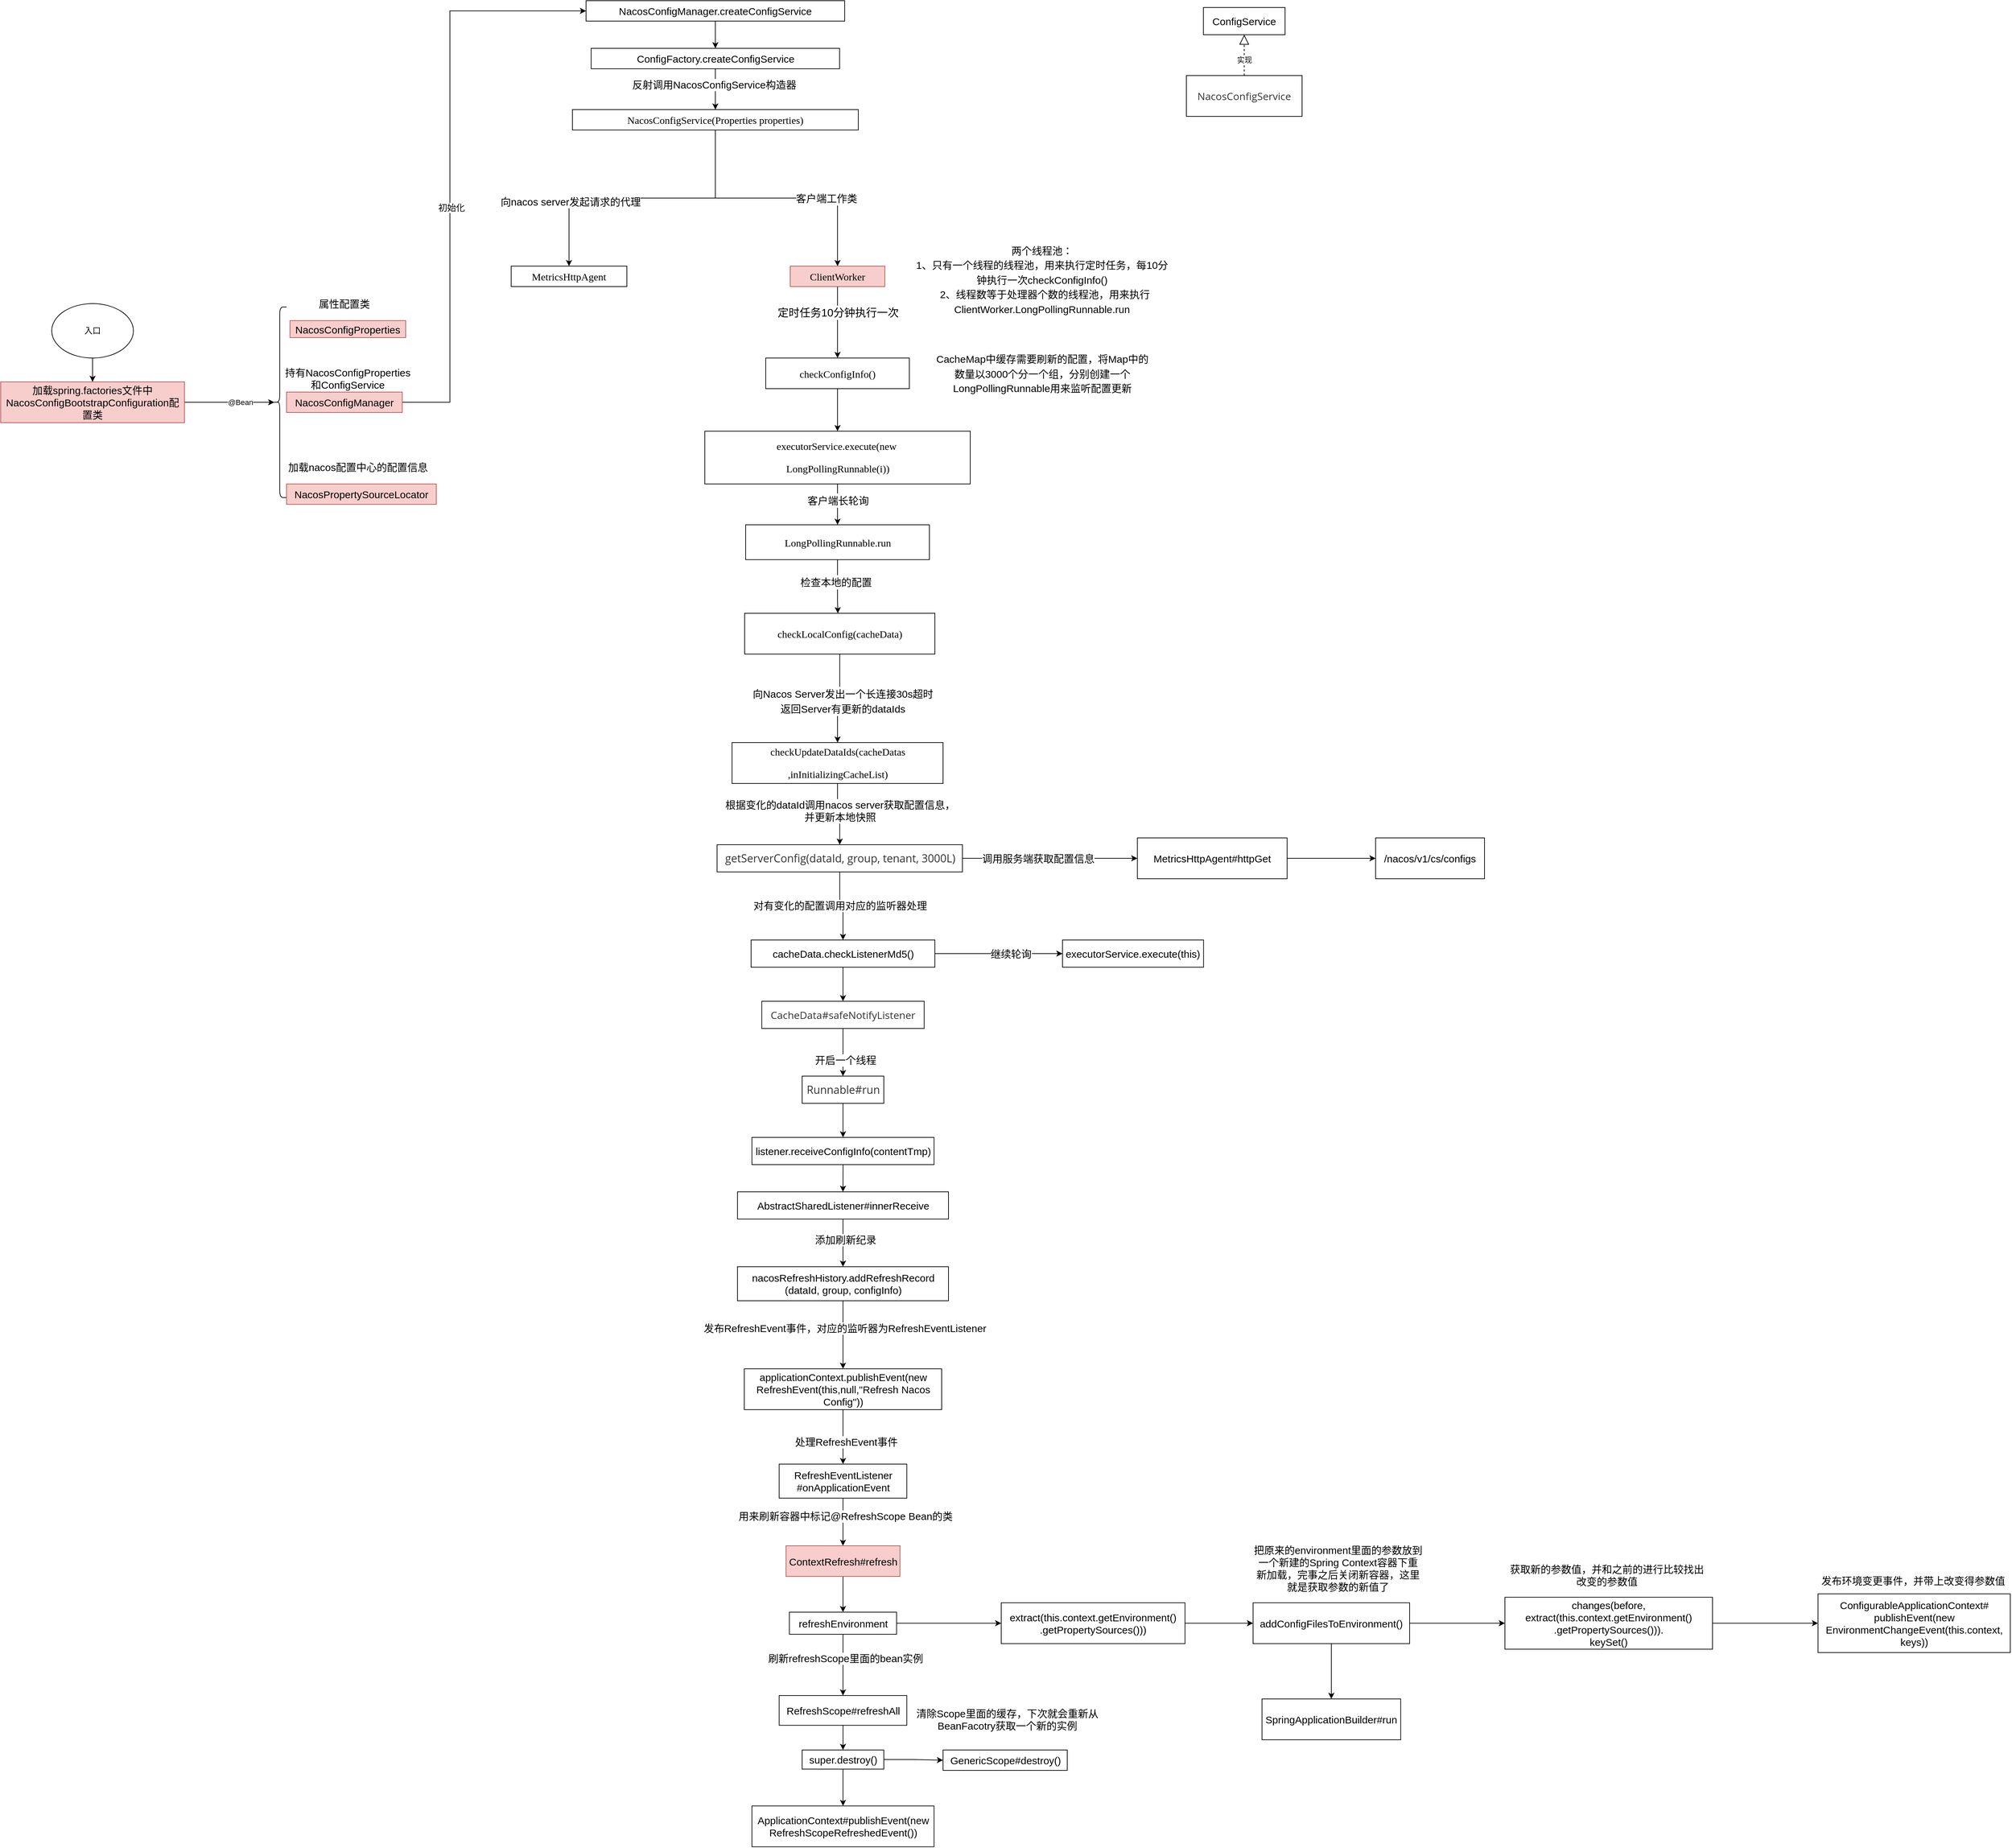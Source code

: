 <mxfile version="16.5.6" type="github">
  <diagram id="AEkYbbPtGk_L0vC9MOVH" name="第 1 页">
    <mxGraphModel dx="1422" dy="1931" grid="1" gridSize="10" guides="1" tooltips="1" connect="1" arrows="1" fold="1" page="1" pageScale="1" pageWidth="827" pageHeight="1169" math="0" shadow="0">
      <root>
        <mxCell id="0" />
        <mxCell id="1" parent="0" />
        <mxCell id="gMyOnzurJYTI28C3glSG-3" value="" style="edgeStyle=orthogonalEdgeStyle;rounded=0;orthogonalLoop=1;jettySize=auto;html=1;" parent="1" source="gMyOnzurJYTI28C3glSG-1" target="gMyOnzurJYTI28C3glSG-2" edge="1">
          <mxGeometry relative="1" as="geometry" />
        </mxCell>
        <mxCell id="gMyOnzurJYTI28C3glSG-1" value="入口" style="ellipse;whiteSpace=wrap;html=1;" parent="1" vertex="1">
          <mxGeometry x="115" y="55" width="120" height="80" as="geometry" />
        </mxCell>
        <mxCell id="gMyOnzurJYTI28C3glSG-7" style="edgeStyle=orthogonalEdgeStyle;rounded=0;orthogonalLoop=1;jettySize=auto;html=1;entryX=0.1;entryY=0.5;entryDx=0;entryDy=0;entryPerimeter=0;" parent="1" source="gMyOnzurJYTI28C3glSG-2" target="gMyOnzurJYTI28C3glSG-6" edge="1">
          <mxGeometry relative="1" as="geometry" />
        </mxCell>
        <mxCell id="gMyOnzurJYTI28C3glSG-9" value="@Bean" style="edgeLabel;html=1;align=center;verticalAlign=middle;resizable=0;points=[];" parent="gMyOnzurJYTI28C3glSG-7" vertex="1" connectable="0">
          <mxGeometry x="0.232" relative="1" as="geometry">
            <mxPoint as="offset" />
          </mxGeometry>
        </mxCell>
        <mxCell id="gMyOnzurJYTI28C3glSG-2" value="&lt;font style=&quot;font-size: 15px&quot;&gt;加载spring.factories文件中NacosConfigBootstrapConfiguration配置类&lt;/font&gt;" style="whiteSpace=wrap;html=1;fillColor=#f8cecc;strokeColor=#b85450;" parent="1" vertex="1">
          <mxGeometry x="40" y="170" width="270" height="60" as="geometry" />
        </mxCell>
        <mxCell id="gMyOnzurJYTI28C3glSG-6" value="" style="shape=curlyBracket;whiteSpace=wrap;html=1;rounded=1;" parent="1" vertex="1">
          <mxGeometry x="440" y="60" width="20" height="280" as="geometry" />
        </mxCell>
        <mxCell id="gMyOnzurJYTI28C3glSG-10" value="&lt;font style=&quot;font-size: 15px&quot;&gt;NacosConfigProperties&lt;/font&gt;" style="rounded=0;whiteSpace=wrap;html=1;fillColor=#f8cecc;strokeColor=#b85450;" parent="1" vertex="1">
          <mxGeometry x="465" y="80" width="170" height="25" as="geometry" />
        </mxCell>
        <mxCell id="gMyOnzurJYTI28C3glSG-21" style="edgeStyle=orthogonalEdgeStyle;rounded=0;orthogonalLoop=1;jettySize=auto;html=1;entryX=0;entryY=0.5;entryDx=0;entryDy=0;fontSize=13;" parent="1" source="gMyOnzurJYTI28C3glSG-12" target="gMyOnzurJYTI28C3glSG-17" edge="1">
          <mxGeometry relative="1" as="geometry">
            <Array as="points">
              <mxPoint x="700" y="200" />
              <mxPoint x="700" y="-375" />
            </Array>
          </mxGeometry>
        </mxCell>
        <mxCell id="gMyOnzurJYTI28C3glSG-22" value="初始化" style="edgeLabel;html=1;align=center;verticalAlign=middle;resizable=0;points=[];fontSize=13;" parent="gMyOnzurJYTI28C3glSG-21" vertex="1" connectable="0">
          <mxGeometry x="-0.157" y="-2" relative="1" as="geometry">
            <mxPoint as="offset" />
          </mxGeometry>
        </mxCell>
        <mxCell id="gMyOnzurJYTI28C3glSG-12" value="&lt;font style=&quot;font-size: 15px&quot;&gt;NacosConfigManager&lt;/font&gt;" style="rounded=0;whiteSpace=wrap;html=1;fillColor=#f8cecc;strokeColor=#b85450;" parent="1" vertex="1">
          <mxGeometry x="460" y="185" width="170" height="30" as="geometry" />
        </mxCell>
        <mxCell id="gMyOnzurJYTI28C3glSG-13" value="&lt;font style=&quot;font-size: 15px&quot;&gt;NacosPropertySourceLocator&lt;/font&gt;" style="rounded=0;whiteSpace=wrap;html=1;fillColor=#f8cecc;strokeColor=#b85450;" parent="1" vertex="1">
          <mxGeometry x="460" y="320" width="220" height="30" as="geometry" />
        </mxCell>
        <mxCell id="gMyOnzurJYTI28C3glSG-14" value="&lt;font style=&quot;font-size: 15px&quot;&gt;加载nacos配置中心的配置信息&lt;/font&gt;" style="text;html=1;strokeColor=none;fillColor=none;align=center;verticalAlign=middle;whiteSpace=wrap;rounded=0;" parent="1" vertex="1">
          <mxGeometry x="460" y="280" width="210" height="30" as="geometry" />
        </mxCell>
        <mxCell id="gMyOnzurJYTI28C3glSG-15" value="&lt;font style=&quot;font-size: 15px&quot;&gt;持有NacosConfigProperties&lt;br&gt;和ConfigService&lt;/font&gt;" style="text;html=1;strokeColor=none;fillColor=none;align=center;verticalAlign=middle;whiteSpace=wrap;rounded=0;" parent="1" vertex="1">
          <mxGeometry x="420" y="150" width="260" height="30" as="geometry" />
        </mxCell>
        <mxCell id="gMyOnzurJYTI28C3glSG-16" value="&lt;font style=&quot;font-size: 15px&quot;&gt;属性配置类&lt;/font&gt;" style="text;html=1;strokeColor=none;fillColor=none;align=center;verticalAlign=middle;whiteSpace=wrap;rounded=0;" parent="1" vertex="1">
          <mxGeometry x="465" y="40" width="160" height="30" as="geometry" />
        </mxCell>
        <mxCell id="gMyOnzurJYTI28C3glSG-20" value="" style="edgeStyle=orthogonalEdgeStyle;rounded=0;orthogonalLoop=1;jettySize=auto;html=1;fontSize=13;" parent="1" source="gMyOnzurJYTI28C3glSG-17" target="gMyOnzurJYTI28C3glSG-19" edge="1">
          <mxGeometry relative="1" as="geometry" />
        </mxCell>
        <mxCell id="gMyOnzurJYTI28C3glSG-17" value="&lt;font style=&quot;font-size: 15px&quot;&gt;NacosConfigManager.createConfigService&lt;/font&gt;" style="whiteSpace=wrap;html=1;rounded=0;" parent="1" vertex="1">
          <mxGeometry x="900" y="-390" width="380" height="30" as="geometry" />
        </mxCell>
        <mxCell id="gMyOnzurJYTI28C3glSG-24" value="" style="edgeStyle=orthogonalEdgeStyle;rounded=0;orthogonalLoop=1;jettySize=auto;html=1;fontSize=13;" parent="1" source="gMyOnzurJYTI28C3glSG-19" target="gMyOnzurJYTI28C3glSG-23" edge="1">
          <mxGeometry relative="1" as="geometry" />
        </mxCell>
        <mxCell id="gMyOnzurJYTI28C3glSG-25" value="&lt;font style=&quot;font-size: 15px&quot;&gt;反射调用NacosConfigService构造器&lt;/font&gt;" style="edgeLabel;html=1;align=center;verticalAlign=middle;resizable=0;points=[];fontSize=12;" parent="gMyOnzurJYTI28C3glSG-24" vertex="1" connectable="0">
          <mxGeometry x="-0.229" y="-2" relative="1" as="geometry">
            <mxPoint as="offset" />
          </mxGeometry>
        </mxCell>
        <mxCell id="gMyOnzurJYTI28C3glSG-19" value="&lt;font style=&quot;font-size: 15px&quot;&gt;ConfigFactory.createConfigService&lt;/font&gt;" style="whiteSpace=wrap;html=1;rounded=0;" parent="1" vertex="1">
          <mxGeometry x="907.5" y="-320" width="365" height="30" as="geometry" />
        </mxCell>
        <mxCell id="gMyOnzurJYTI28C3glSG-27" value="" style="edgeStyle=orthogonalEdgeStyle;rounded=0;orthogonalLoop=1;jettySize=auto;html=1;fontSize=12;fontColor=#000000;" parent="1" source="gMyOnzurJYTI28C3glSG-23" target="gMyOnzurJYTI28C3glSG-26" edge="1">
          <mxGeometry relative="1" as="geometry" />
        </mxCell>
        <mxCell id="gMyOnzurJYTI28C3glSG-46" value="&lt;font style=&quot;font-size: 15px&quot;&gt;客户端工作类&lt;/font&gt;" style="edgeLabel;html=1;align=center;verticalAlign=middle;resizable=0;points=[];fontSize=18;fontColor=#000000;" parent="gMyOnzurJYTI28C3glSG-27" vertex="1" connectable="0">
          <mxGeometry x="0.385" relative="1" as="geometry">
            <mxPoint as="offset" />
          </mxGeometry>
        </mxCell>
        <mxCell id="gMyOnzurJYTI28C3glSG-29" value="" style="edgeStyle=orthogonalEdgeStyle;rounded=0;orthogonalLoop=1;jettySize=auto;html=1;fontSize=18;fontColor=#000000;" parent="1" source="gMyOnzurJYTI28C3glSG-23" target="gMyOnzurJYTI28C3glSG-28" edge="1">
          <mxGeometry relative="1" as="geometry" />
        </mxCell>
        <mxCell id="gMyOnzurJYTI28C3glSG-40" value="&lt;font style=&quot;font-size: 15px&quot;&gt;向nacos server发起请求的代理&lt;/font&gt;" style="edgeLabel;html=1;align=center;verticalAlign=middle;resizable=0;points=[];fontSize=12;fontColor=#000000;" parent="gMyOnzurJYTI28C3glSG-29" vertex="1" connectable="0">
          <mxGeometry x="0.232" y="1" relative="1" as="geometry">
            <mxPoint x="-58" y="4" as="offset" />
          </mxGeometry>
        </mxCell>
        <mxCell id="gMyOnzurJYTI28C3glSG-23" value="&lt;pre style=&quot;font-family: &amp;#34;consolas&amp;#34;&quot;&gt;&lt;span style=&quot;background-color: rgb(255 , 255 , 255)&quot;&gt;&lt;font style=&quot;font-size: 15px&quot;&gt;NacosConfigService(Properties properties)&lt;/font&gt;&lt;/span&gt;&lt;/pre&gt;" style="whiteSpace=wrap;html=1;rounded=0;" parent="1" vertex="1">
          <mxGeometry x="880" y="-230" width="420" height="30" as="geometry" />
        </mxCell>
        <mxCell id="gMyOnzurJYTI28C3glSG-43" value="" style="edgeStyle=orthogonalEdgeStyle;rounded=0;orthogonalLoop=1;jettySize=auto;html=1;fontSize=12;fontColor=#000000;" parent="1" source="gMyOnzurJYTI28C3glSG-26" target="gMyOnzurJYTI28C3glSG-42" edge="1">
          <mxGeometry relative="1" as="geometry" />
        </mxCell>
        <mxCell id="gMyOnzurJYTI28C3glSG-45" value="&lt;font style=&quot;font-size: 16px&quot;&gt;定时任务10分钟执行一次&lt;/font&gt;" style="edgeLabel;html=1;align=center;verticalAlign=middle;resizable=0;points=[];fontSize=18;fontColor=#000000;" parent="gMyOnzurJYTI28C3glSG-43" vertex="1" connectable="0">
          <mxGeometry x="-0.28" relative="1" as="geometry">
            <mxPoint as="offset" />
          </mxGeometry>
        </mxCell>
        <mxCell id="gMyOnzurJYTI28C3glSG-26" value="&lt;pre style=&quot;font-family: &amp;#34;consolas&amp;#34;&quot;&gt;&lt;font style=&quot;font-size: 15px&quot;&gt;ClientWorker&lt;/font&gt;&lt;/pre&gt;" style="whiteSpace=wrap;html=1;rounded=0;fillColor=#f8cecc;strokeColor=#b85450;" parent="1" vertex="1">
          <mxGeometry x="1200" width="139" height="30" as="geometry" />
        </mxCell>
        <mxCell id="gMyOnzurJYTI28C3glSG-28" value="&lt;pre style=&quot;font-family: &amp;#34;consolas&amp;#34;&quot;&gt;&lt;font style=&quot;background-color: rgb(255 , 255 , 255) ; font-size: 15px&quot;&gt;MetricsHttpAgent&lt;/font&gt;&lt;/pre&gt;" style="whiteSpace=wrap;html=1;rounded=0;" parent="1" vertex="1">
          <mxGeometry x="790" width="170" height="30" as="geometry" />
        </mxCell>
        <mxCell id="gMyOnzurJYTI28C3glSG-48" value="" style="edgeStyle=orthogonalEdgeStyle;rounded=0;orthogonalLoop=1;jettySize=auto;html=1;fontSize=18;fontColor=#000000;" parent="1" source="gMyOnzurJYTI28C3glSG-42" target="gMyOnzurJYTI28C3glSG-47" edge="1">
          <mxGeometry relative="1" as="geometry" />
        </mxCell>
        <mxCell id="gMyOnzurJYTI28C3glSG-42" value="&lt;pre style=&quot;font-family: &amp;#34;consolas&amp;#34;&quot;&gt;&lt;span style=&quot;background-color: rgb(255 , 255 , 255)&quot;&gt;&lt;font style=&quot;font-size: 15px&quot;&gt;checkConfigInfo()&lt;/font&gt;&lt;/span&gt;&lt;/pre&gt;" style="whiteSpace=wrap;html=1;rounded=0;" parent="1" vertex="1">
          <mxGeometry x="1164" y="135" width="211" height="45" as="geometry" />
        </mxCell>
        <mxCell id="gMyOnzurJYTI28C3glSG-52" value="" style="edgeStyle=orthogonalEdgeStyle;rounded=0;orthogonalLoop=1;jettySize=auto;html=1;fontSize=18;fontColor=#000000;" parent="1" source="gMyOnzurJYTI28C3glSG-47" target="gMyOnzurJYTI28C3glSG-51" edge="1">
          <mxGeometry relative="1" as="geometry">
            <Array as="points">
              <mxPoint x="1270" y="380" />
              <mxPoint x="1270" y="380" />
            </Array>
          </mxGeometry>
        </mxCell>
        <mxCell id="gMyOnzurJYTI28C3glSG-53" value="&lt;font style=&quot;font-size: 15px&quot;&gt;客户端长轮询&lt;/font&gt;" style="edgeLabel;html=1;align=center;verticalAlign=middle;resizable=0;points=[];fontSize=18;fontColor=#000000;" parent="gMyOnzurJYTI28C3glSG-52" vertex="1" connectable="0">
          <mxGeometry x="-0.212" relative="1" as="geometry">
            <mxPoint as="offset" />
          </mxGeometry>
        </mxCell>
        <mxCell id="gMyOnzurJYTI28C3glSG-47" value="&lt;pre style=&quot;font-family: &amp;#34;consolas&amp;#34; ; font-size: 15px&quot;&gt;&lt;span style=&quot;background-color: rgb(255 , 255 , 255)&quot;&gt;&lt;font style=&quot;font-size: 15px&quot;&gt;executorService.execute(new &lt;/font&gt;&lt;/span&gt;&lt;/pre&gt;&lt;pre style=&quot;font-family: &amp;#34;consolas&amp;#34; ; font-size: 15px&quot;&gt;&lt;font style=&quot;font-size: 15px&quot;&gt;LongPollingRunnable(i))&lt;/font&gt;&lt;/pre&gt;" style="whiteSpace=wrap;html=1;rounded=0;" parent="1" vertex="1">
          <mxGeometry x="1074.5" y="242.5" width="390" height="77.5" as="geometry" />
        </mxCell>
        <mxCell id="gMyOnzurJYTI28C3glSG-49" value="&lt;font style=&quot;font-size: 15px&quot;&gt;两个线程池：&lt;br&gt;1、只有一个线程的线程池，用来执行定时任务，每10分钟执行一次checkConfigInfo()&lt;br&gt;&amp;nbsp; 2、线程数等于处理器个数的线程池，用来执行ClientWorker.LongPollingRunnable.run&lt;/font&gt;" style="text;html=1;strokeColor=none;fillColor=none;align=center;verticalAlign=middle;whiteSpace=wrap;rounded=0;labelBackgroundColor=none;fontSize=18;fontColor=#000000;" parent="1" vertex="1">
          <mxGeometry x="1380" y="-60" width="380" height="160" as="geometry" />
        </mxCell>
        <mxCell id="gMyOnzurJYTI28C3glSG-50" value="&lt;font style=&quot;font-size: 15px&quot;&gt;CacheMap中缓存需要刷新的配置，将Map中的数量以3000个分一个组，分别创建一个LongPollingRunnable用来监听配置更新&lt;/font&gt;" style="text;html=1;strokeColor=none;fillColor=none;align=center;verticalAlign=middle;whiteSpace=wrap;rounded=0;labelBackgroundColor=none;fontSize=18;fontColor=#000000;" parent="1" vertex="1">
          <mxGeometry x="1412.5" y="112.5" width="315" height="90" as="geometry" />
        </mxCell>
        <mxCell id="gMyOnzurJYTI28C3glSG-55" value="" style="edgeStyle=orthogonalEdgeStyle;rounded=0;orthogonalLoop=1;jettySize=auto;html=1;fontSize=18;fontColor=#000000;" parent="1" source="gMyOnzurJYTI28C3glSG-51" target="gMyOnzurJYTI28C3glSG-54" edge="1">
          <mxGeometry relative="1" as="geometry">
            <Array as="points">
              <mxPoint x="1270" y="493" />
              <mxPoint x="1270" y="493" />
            </Array>
          </mxGeometry>
        </mxCell>
        <mxCell id="gMyOnzurJYTI28C3glSG-56" value="&lt;font style=&quot;font-size: 15px&quot;&gt;检查本地的配置&lt;/font&gt;" style="edgeLabel;html=1;align=center;verticalAlign=middle;resizable=0;points=[];fontSize=18;fontColor=#000000;" parent="gMyOnzurJYTI28C3glSG-55" vertex="1" connectable="0">
          <mxGeometry x="-0.18" y="-3" relative="1" as="geometry">
            <mxPoint as="offset" />
          </mxGeometry>
        </mxCell>
        <mxCell id="gMyOnzurJYTI28C3glSG-51" value="&lt;pre style=&quot;font-family: &amp;#34;consolas&amp;#34;&quot;&gt;&lt;font style=&quot;font-size: 15px&quot;&gt;LongPollingRunnable.run&lt;/font&gt;&lt;/pre&gt;" style="whiteSpace=wrap;html=1;rounded=0;" parent="1" vertex="1">
          <mxGeometry x="1134.5" y="380" width="270" height="51.25" as="geometry" />
        </mxCell>
        <mxCell id="gMyOnzurJYTI28C3glSG-58" value="" style="edgeStyle=orthogonalEdgeStyle;rounded=0;orthogonalLoop=1;jettySize=auto;html=1;fontSize=18;fontColor=#000000;" parent="1" source="gMyOnzurJYTI28C3glSG-54" target="gMyOnzurJYTI28C3glSG-57" edge="1">
          <mxGeometry relative="1" as="geometry" />
        </mxCell>
        <mxCell id="gMyOnzurJYTI28C3glSG-61" value="&lt;font style=&quot;font-size: 15px&quot;&gt;向Nacos Server发出一个长连接30s超时&lt;br&gt;返回Server有更新的dataIds&lt;/font&gt;" style="edgeLabel;html=1;align=center;verticalAlign=middle;resizable=0;points=[];fontSize=18;fontColor=#000000;" parent="gMyOnzurJYTI28C3glSG-58" vertex="1" connectable="0">
          <mxGeometry x="0.168" y="1" relative="1" as="geometry">
            <mxPoint x="6" y="-6" as="offset" />
          </mxGeometry>
        </mxCell>
        <mxCell id="gMyOnzurJYTI28C3glSG-54" value="&lt;pre style=&quot;font-family: &amp;#34;consolas&amp;#34;&quot;&gt;&lt;span style=&quot;background-color: rgb(255 , 255 , 255)&quot;&gt;&lt;font style=&quot;font-size: 15px&quot;&gt;checkLocalConfig(cacheData)&lt;/font&gt;&lt;/span&gt;&lt;/pre&gt;" style="whiteSpace=wrap;html=1;rounded=0;" parent="1" vertex="1">
          <mxGeometry x="1133" y="510" width="279.5" height="60" as="geometry" />
        </mxCell>
        <mxCell id="gMyOnzurJYTI28C3glSG-63" value="" style="edgeStyle=orthogonalEdgeStyle;rounded=0;orthogonalLoop=1;jettySize=auto;html=1;fontSize=15;fontColor=#000000;" parent="1" source="gMyOnzurJYTI28C3glSG-57" target="gMyOnzurJYTI28C3glSG-62" edge="1">
          <mxGeometry relative="1" as="geometry" />
        </mxCell>
        <mxCell id="gMyOnzurJYTI28C3glSG-64" value="根据变化的dataId调用nacos server获取配置信息，&lt;br&gt;并更新本地快照" style="edgeLabel;html=1;align=center;verticalAlign=middle;resizable=0;points=[];fontSize=15;fontColor=#000000;" parent="gMyOnzurJYTI28C3glSG-63" vertex="1" connectable="0">
          <mxGeometry x="0.34" y="-1" relative="1" as="geometry">
            <mxPoint x="1" y="-20" as="offset" />
          </mxGeometry>
        </mxCell>
        <mxCell id="gMyOnzurJYTI28C3glSG-57" value="&lt;p style=&quot;line-height: 0&quot;&gt;&lt;/p&gt;&lt;pre style=&quot;font-family: &amp;#34;consolas&amp;#34; ; font-size: 15px&quot;&gt;&lt;span style=&quot;background-color: rgb(255 , 255 , 255)&quot;&gt;&lt;font style=&quot;font-size: 15px&quot;&gt;checkUpdateDataIds(cacheDatas&lt;/font&gt;&lt;/span&gt;&lt;/pre&gt;&lt;pre style=&quot;font-family: &amp;#34;consolas&amp;#34; ; font-size: 15px&quot;&gt;&lt;span style=&quot;background-color: rgb(255 , 255 , 255)&quot;&gt;&lt;font style=&quot;font-size: 15px&quot;&gt;,inInitializingCacheList)&lt;/font&gt;&lt;/span&gt;&lt;/pre&gt;&lt;p&gt;&lt;/p&gt;" style="whiteSpace=wrap;html=1;rounded=0;align=center;spacing=0;" parent="1" vertex="1">
          <mxGeometry x="1114.5" y="700" width="310" height="60" as="geometry" />
        </mxCell>
        <mxCell id="gMyOnzurJYTI28C3glSG-66" value="" style="edgeStyle=orthogonalEdgeStyle;rounded=0;orthogonalLoop=1;jettySize=auto;html=1;fontSize=15;fontColor=#000000;" parent="1" source="gMyOnzurJYTI28C3glSG-62" target="gMyOnzurJYTI28C3glSG-65" edge="1">
          <mxGeometry relative="1" as="geometry" />
        </mxCell>
        <mxCell id="gMyOnzurJYTI28C3glSG-67" value="对有变化的配置调用对应的监听器处理" style="edgeLabel;html=1;align=center;verticalAlign=middle;resizable=0;points=[];fontSize=15;fontColor=#000000;" parent="gMyOnzurJYTI28C3glSG-66" vertex="1" connectable="0">
          <mxGeometry x="-0.3" y="-2" relative="1" as="geometry">
            <mxPoint x="2" y="12" as="offset" />
          </mxGeometry>
        </mxCell>
        <mxCell id="mHClkzEe4EQX2rLaS-CH-36" value="" style="edgeStyle=orthogonalEdgeStyle;rounded=0;orthogonalLoop=1;jettySize=auto;html=1;fontSize=15;" edge="1" parent="1" source="gMyOnzurJYTI28C3glSG-62" target="mHClkzEe4EQX2rLaS-CH-35">
          <mxGeometry relative="1" as="geometry" />
        </mxCell>
        <mxCell id="mHClkzEe4EQX2rLaS-CH-37" value="调用服务端获取配置信息" style="edgeLabel;html=1;align=center;verticalAlign=middle;resizable=0;points=[];fontSize=15;" vertex="1" connectable="0" parent="mHClkzEe4EQX2rLaS-CH-36">
          <mxGeometry x="-0.136" relative="1" as="geometry">
            <mxPoint as="offset" />
          </mxGeometry>
        </mxCell>
        <mxCell id="gMyOnzurJYTI28C3glSG-62" value="&lt;span style=&quot;color: rgb(51 , 51 , 51) ; font-family: &amp;#34;open sans&amp;#34; , &amp;#34;clear sans&amp;#34; , &amp;#34;helvetica neue&amp;#34; , &amp;#34;helvetica&amp;#34; , &amp;#34;arial&amp;#34; , &amp;#34;segoe ui emoji&amp;#34; , sans-serif ; font-size: 16px ; background-color: rgb(255 , 255 , 255)&quot;&gt;getServerConfig(dataId, group, tenant, 3000L)&lt;/span&gt;" style="whiteSpace=wrap;html=1;rounded=0;spacing=0;" parent="1" vertex="1">
          <mxGeometry x="1092.5" y="850" width="360.5" height="40" as="geometry" />
        </mxCell>
        <mxCell id="gMyOnzurJYTI28C3glSG-69" value="" style="edgeStyle=orthogonalEdgeStyle;rounded=0;orthogonalLoop=1;jettySize=auto;html=1;fontSize=15;fontColor=#000000;" parent="1" source="gMyOnzurJYTI28C3glSG-65" target="gMyOnzurJYTI28C3glSG-68" edge="1">
          <mxGeometry relative="1" as="geometry" />
        </mxCell>
        <mxCell id="gMyOnzurJYTI28C3glSG-70" value="继续轮询" style="edgeLabel;html=1;align=center;verticalAlign=middle;resizable=0;points=[];fontSize=15;fontColor=#000000;" parent="gMyOnzurJYTI28C3glSG-69" vertex="1" connectable="0">
          <mxGeometry x="0.182" relative="1" as="geometry">
            <mxPoint as="offset" />
          </mxGeometry>
        </mxCell>
        <mxCell id="gMyOnzurJYTI28C3glSG-72" value="" style="edgeStyle=orthogonalEdgeStyle;rounded=0;orthogonalLoop=1;jettySize=auto;html=1;fontSize=15;fontColor=#000000;" parent="1" source="gMyOnzurJYTI28C3glSG-65" target="gMyOnzurJYTI28C3glSG-71" edge="1">
          <mxGeometry relative="1" as="geometry" />
        </mxCell>
        <mxCell id="gMyOnzurJYTI28C3glSG-65" value="&lt;font style=&quot;font-size: 15px&quot;&gt;cacheData.checkListenerMd5()&lt;/font&gt;" style="whiteSpace=wrap;html=1;rounded=0;spacing=0;" parent="1" vertex="1">
          <mxGeometry x="1142.5" y="990" width="270" height="40" as="geometry" />
        </mxCell>
        <mxCell id="gMyOnzurJYTI28C3glSG-68" value="executorService.execute(this)" style="whiteSpace=wrap;html=1;rounded=0;spacing=0;fontSize=15;" parent="1" vertex="1">
          <mxGeometry x="1600" y="990" width="207.25" height="40" as="geometry" />
        </mxCell>
        <mxCell id="gMyOnzurJYTI28C3glSG-74" value="" style="edgeStyle=orthogonalEdgeStyle;rounded=0;orthogonalLoop=1;jettySize=auto;html=1;fontSize=15;fontColor=#000000;" parent="1" source="gMyOnzurJYTI28C3glSG-71" target="gMyOnzurJYTI28C3glSG-73" edge="1">
          <mxGeometry relative="1" as="geometry" />
        </mxCell>
        <mxCell id="gMyOnzurJYTI28C3glSG-75" value="开启一个线程" style="edgeLabel;html=1;align=center;verticalAlign=middle;resizable=0;points=[];fontSize=15;fontColor=#000000;" parent="gMyOnzurJYTI28C3glSG-74" vertex="1" connectable="0">
          <mxGeometry x="0.308" y="3" relative="1" as="geometry">
            <mxPoint as="offset" />
          </mxGeometry>
        </mxCell>
        <mxCell id="gMyOnzurJYTI28C3glSG-71" value="&lt;p class=&quot;md-end-block md-p md-focus&quot; style=&quot;box-sizing: border-box ; line-height: inherit ; margin: 0.8em 0px ; position: relative ; color: rgb(51 , 51 , 51) ; font-family: &amp;#34;open sans&amp;#34; , &amp;#34;clear sans&amp;#34; , &amp;#34;helvetica neue&amp;#34; , &amp;#34;helvetica&amp;#34; , &amp;#34;arial&amp;#34; , &amp;#34;segoe ui emoji&amp;#34; , sans-serif&quot;&gt;&lt;font style=&quot;font-size: 15px&quot;&gt;CacheData#safeNotifyListener&lt;/font&gt;&lt;/p&gt;" style="whiteSpace=wrap;html=1;rounded=0;spacing=0;" parent="1" vertex="1">
          <mxGeometry x="1158.18" y="1080" width="238.63" height="40" as="geometry" />
        </mxCell>
        <mxCell id="gMyOnzurJYTI28C3glSG-77" value="" style="edgeStyle=orthogonalEdgeStyle;rounded=0;orthogonalLoop=1;jettySize=auto;html=1;fontSize=15;fontColor=#000000;" parent="1" source="gMyOnzurJYTI28C3glSG-73" target="gMyOnzurJYTI28C3glSG-76" edge="1">
          <mxGeometry relative="1" as="geometry" />
        </mxCell>
        <mxCell id="gMyOnzurJYTI28C3glSG-73" value="&lt;span style=&quot;color: rgb(51 , 51 , 51) ; font-family: &amp;#34;open sans&amp;#34; , &amp;#34;clear sans&amp;#34; , &amp;#34;helvetica neue&amp;#34; , &amp;#34;helvetica&amp;#34; , &amp;#34;arial&amp;#34; , &amp;#34;segoe ui emoji&amp;#34; , sans-serif ; font-size: 16px ; background-color: rgb(255 , 255 , 255)&quot;&gt;Runnable#run&lt;/span&gt;" style="whiteSpace=wrap;html=1;rounded=0;spacing=0;" parent="1" vertex="1">
          <mxGeometry x="1217.5" y="1190" width="120" height="40" as="geometry" />
        </mxCell>
        <mxCell id="gMyOnzurJYTI28C3glSG-79" value="" style="edgeStyle=orthogonalEdgeStyle;rounded=0;orthogonalLoop=1;jettySize=auto;html=1;fontSize=15;fontColor=#000000;" parent="1" source="gMyOnzurJYTI28C3glSG-76" target="gMyOnzurJYTI28C3glSG-78" edge="1">
          <mxGeometry relative="1" as="geometry" />
        </mxCell>
        <mxCell id="gMyOnzurJYTI28C3glSG-76" value="&lt;font style=&quot;font-size: 15px&quot;&gt;listener.receiveConfigInfo(contentTmp)&lt;/font&gt;" style="whiteSpace=wrap;html=1;rounded=0;spacing=0;" parent="1" vertex="1">
          <mxGeometry x="1143.75" y="1280" width="267.5" height="40" as="geometry" />
        </mxCell>
        <mxCell id="gMyOnzurJYTI28C3glSG-81" value="" style="edgeStyle=orthogonalEdgeStyle;rounded=0;orthogonalLoop=1;jettySize=auto;html=1;fontSize=15;fontColor=#000000;" parent="1" source="gMyOnzurJYTI28C3glSG-78" target="gMyOnzurJYTI28C3glSG-80" edge="1">
          <mxGeometry relative="1" as="geometry" />
        </mxCell>
        <mxCell id="gMyOnzurJYTI28C3glSG-82" value="添加刷新纪录" style="edgeLabel;html=1;align=center;verticalAlign=middle;resizable=0;points=[];fontSize=15;fontColor=#000000;" parent="gMyOnzurJYTI28C3glSG-81" vertex="1" connectable="0">
          <mxGeometry x="-0.233" y="1" relative="1" as="geometry">
            <mxPoint x="2" y="3" as="offset" />
          </mxGeometry>
        </mxCell>
        <mxCell id="gMyOnzurJYTI28C3glSG-78" value="AbstractSharedListener#innerReceive" style="whiteSpace=wrap;html=1;rounded=0;spacing=0;fontSize=15;" parent="1" vertex="1">
          <mxGeometry x="1122.5" y="1360" width="310" height="40" as="geometry" />
        </mxCell>
        <mxCell id="mHClkzEe4EQX2rLaS-CH-2" value="" style="edgeStyle=orthogonalEdgeStyle;rounded=0;orthogonalLoop=1;jettySize=auto;html=1;" edge="1" parent="1" source="gMyOnzurJYTI28C3glSG-80" target="mHClkzEe4EQX2rLaS-CH-1">
          <mxGeometry relative="1" as="geometry" />
        </mxCell>
        <mxCell id="mHClkzEe4EQX2rLaS-CH-3" value="发布RefreshEvent事件，对应的监听器为RefreshEventListener" style="edgeLabel;html=1;align=center;verticalAlign=middle;resizable=0;points=[];fontSize=15;" vertex="1" connectable="0" parent="mHClkzEe4EQX2rLaS-CH-2">
          <mxGeometry x="-0.213" y="2" relative="1" as="geometry">
            <mxPoint as="offset" />
          </mxGeometry>
        </mxCell>
        <mxCell id="gMyOnzurJYTI28C3glSG-80" value="nacosRefreshHistory.addRefreshRecord&lt;br&gt;(dataId, group, configInfo)" style="whiteSpace=wrap;html=1;fontSize=15;rounded=0;spacing=0;" parent="1" vertex="1">
          <mxGeometry x="1122.5" y="1470" width="310" height="50" as="geometry" />
        </mxCell>
        <mxCell id="OyQYh3m7RU3AJM_eEZGk-1" value="&lt;font style=&quot;font-size: 15px&quot;&gt;ConfigService&lt;/font&gt;" style="rounded=0;whiteSpace=wrap;html=1;" parent="1" vertex="1">
          <mxGeometry x="1807" y="-380" width="120" height="40" as="geometry" />
        </mxCell>
        <mxCell id="OyQYh3m7RU3AJM_eEZGk-2" value="&lt;span style=&quot;color: rgb(51 , 51 , 51) ; font-family: &amp;#34;open sans&amp;#34; , &amp;#34;clear sans&amp;#34; , &amp;#34;helvetica neue&amp;#34; , &amp;#34;helvetica&amp;#34; , &amp;#34;arial&amp;#34; , sans-serif ; background-color: rgb(255 , 255 , 255)&quot;&gt;&lt;font style=&quot;font-size: 15px&quot;&gt;NacosConfigService&lt;/font&gt;&lt;/span&gt;" style="whiteSpace=wrap;html=1;rounded=0;" parent="1" vertex="1">
          <mxGeometry x="1782" y="-280" width="170" height="60" as="geometry" />
        </mxCell>
        <mxCell id="OyQYh3m7RU3AJM_eEZGk-4" value="" style="endArrow=block;dashed=1;endFill=0;endSize=12;html=1;rounded=0;exitX=0.5;exitY=0;exitDx=0;exitDy=0;" parent="1" source="OyQYh3m7RU3AJM_eEZGk-2" target="OyQYh3m7RU3AJM_eEZGk-1" edge="1">
          <mxGeometry width="160" relative="1" as="geometry">
            <mxPoint x="1860" y="-300" as="sourcePoint" />
            <mxPoint x="2020" y="-300" as="targetPoint" />
          </mxGeometry>
        </mxCell>
        <mxCell id="OyQYh3m7RU3AJM_eEZGk-6" value="实现" style="edgeLabel;html=1;align=center;verticalAlign=middle;resizable=0;points=[];" parent="OyQYh3m7RU3AJM_eEZGk-4" vertex="1" connectable="0">
          <mxGeometry x="-0.233" relative="1" as="geometry">
            <mxPoint as="offset" />
          </mxGeometry>
        </mxCell>
        <mxCell id="mHClkzEe4EQX2rLaS-CH-5" value="" style="edgeStyle=orthogonalEdgeStyle;rounded=0;orthogonalLoop=1;jettySize=auto;html=1;" edge="1" parent="1" source="mHClkzEe4EQX2rLaS-CH-1" target="mHClkzEe4EQX2rLaS-CH-4">
          <mxGeometry relative="1" as="geometry" />
        </mxCell>
        <mxCell id="mHClkzEe4EQX2rLaS-CH-6" value="处理RefreshEvent事件" style="edgeLabel;html=1;align=center;verticalAlign=middle;resizable=0;points=[];fontSize=15;" vertex="1" connectable="0" parent="mHClkzEe4EQX2rLaS-CH-5">
          <mxGeometry x="-0.201" y="4" relative="1" as="geometry">
            <mxPoint y="15" as="offset" />
          </mxGeometry>
        </mxCell>
        <mxCell id="mHClkzEe4EQX2rLaS-CH-1" value="applicationContext.publishEvent(new RefreshEvent(this,null,&quot;Refresh Nacos Config&quot;))" style="whiteSpace=wrap;html=1;fontSize=15;rounded=0;spacing=0;" vertex="1" parent="1">
          <mxGeometry x="1132.5" y="1620" width="290" height="60" as="geometry" />
        </mxCell>
        <mxCell id="mHClkzEe4EQX2rLaS-CH-8" value="" style="edgeStyle=orthogonalEdgeStyle;rounded=0;orthogonalLoop=1;jettySize=auto;html=1;" edge="1" parent="1" source="mHClkzEe4EQX2rLaS-CH-4" target="mHClkzEe4EQX2rLaS-CH-7">
          <mxGeometry relative="1" as="geometry" />
        </mxCell>
        <mxCell id="mHClkzEe4EQX2rLaS-CH-9" value="用来刷新容器中标记@RefreshScope Bean的类" style="edgeLabel;html=1;align=center;verticalAlign=middle;resizable=0;points=[];fontSize=15;" vertex="1" connectable="0" parent="mHClkzEe4EQX2rLaS-CH-8">
          <mxGeometry x="-0.26" y="1" relative="1" as="geometry">
            <mxPoint x="2" as="offset" />
          </mxGeometry>
        </mxCell>
        <mxCell id="mHClkzEe4EQX2rLaS-CH-4" value="RefreshEventListener&lt;br&gt;#onApplicationEvent" style="whiteSpace=wrap;html=1;fontSize=15;rounded=0;spacing=0;" vertex="1" parent="1">
          <mxGeometry x="1183.75" y="1760" width="187.5" height="50" as="geometry" />
        </mxCell>
        <mxCell id="mHClkzEe4EQX2rLaS-CH-11" value="" style="edgeStyle=orthogonalEdgeStyle;rounded=0;orthogonalLoop=1;jettySize=auto;html=1;" edge="1" parent="1" source="mHClkzEe4EQX2rLaS-CH-7" target="mHClkzEe4EQX2rLaS-CH-10">
          <mxGeometry relative="1" as="geometry" />
        </mxCell>
        <mxCell id="mHClkzEe4EQX2rLaS-CH-7" value="ContextRefresh#refresh" style="whiteSpace=wrap;html=1;fontSize=15;rounded=0;spacing=0;fillColor=#f8cecc;strokeColor=#b85450;" vertex="1" parent="1">
          <mxGeometry x="1193.75" y="1880" width="167.5" height="45" as="geometry" />
        </mxCell>
        <mxCell id="mHClkzEe4EQX2rLaS-CH-13" value="" style="edgeStyle=orthogonalEdgeStyle;rounded=0;orthogonalLoop=1;jettySize=auto;html=1;" edge="1" parent="1" source="mHClkzEe4EQX2rLaS-CH-10" target="mHClkzEe4EQX2rLaS-CH-12">
          <mxGeometry relative="1" as="geometry" />
        </mxCell>
        <mxCell id="mHClkzEe4EQX2rLaS-CH-20" value="刷新refreshScope里面的bean实例" style="edgeLabel;html=1;align=center;verticalAlign=middle;resizable=0;points=[];fontSize=15;" vertex="1" connectable="0" parent="mHClkzEe4EQX2rLaS-CH-13">
          <mxGeometry x="-0.222" y="3" relative="1" as="geometry">
            <mxPoint as="offset" />
          </mxGeometry>
        </mxCell>
        <mxCell id="mHClkzEe4EQX2rLaS-CH-23" value="" style="edgeStyle=orthogonalEdgeStyle;rounded=0;orthogonalLoop=1;jettySize=auto;html=1;fontSize=15;" edge="1" parent="1" source="mHClkzEe4EQX2rLaS-CH-10" target="mHClkzEe4EQX2rLaS-CH-22">
          <mxGeometry relative="1" as="geometry" />
        </mxCell>
        <mxCell id="mHClkzEe4EQX2rLaS-CH-10" value="refreshEnvironment" style="whiteSpace=wrap;html=1;fontSize=15;rounded=0;spacing=0;" vertex="1" parent="1">
          <mxGeometry x="1198.75" y="1977.5" width="157.5" height="32.5" as="geometry" />
        </mxCell>
        <mxCell id="mHClkzEe4EQX2rLaS-CH-15" value="" style="edgeStyle=orthogonalEdgeStyle;rounded=0;orthogonalLoop=1;jettySize=auto;html=1;" edge="1" parent="1" source="mHClkzEe4EQX2rLaS-CH-12" target="mHClkzEe4EQX2rLaS-CH-14">
          <mxGeometry relative="1" as="geometry" />
        </mxCell>
        <mxCell id="mHClkzEe4EQX2rLaS-CH-12" value="RefreshScope#refreshAll" style="whiteSpace=wrap;html=1;fontSize=15;rounded=0;spacing=0;" vertex="1" parent="1">
          <mxGeometry x="1183.75" y="2100" width="187.5" height="43.75" as="geometry" />
        </mxCell>
        <mxCell id="mHClkzEe4EQX2rLaS-CH-17" value="" style="edgeStyle=orthogonalEdgeStyle;rounded=0;orthogonalLoop=1;jettySize=auto;html=1;" edge="1" parent="1" source="mHClkzEe4EQX2rLaS-CH-14" target="mHClkzEe4EQX2rLaS-CH-16">
          <mxGeometry relative="1" as="geometry" />
        </mxCell>
        <mxCell id="mHClkzEe4EQX2rLaS-CH-19" value="" style="edgeStyle=orthogonalEdgeStyle;rounded=0;orthogonalLoop=1;jettySize=auto;html=1;" edge="1" parent="1" source="mHClkzEe4EQX2rLaS-CH-14" target="mHClkzEe4EQX2rLaS-CH-18">
          <mxGeometry relative="1" as="geometry" />
        </mxCell>
        <mxCell id="mHClkzEe4EQX2rLaS-CH-14" value="super.destroy()" style="whiteSpace=wrap;html=1;fontSize=15;rounded=0;spacing=0;" vertex="1" parent="1">
          <mxGeometry x="1217.5" y="2180" width="120" height="28.13" as="geometry" />
        </mxCell>
        <mxCell id="mHClkzEe4EQX2rLaS-CH-16" value="ApplicationContext#publishEvent(new RefreshScopeRefreshedEvent())" style="whiteSpace=wrap;html=1;fontSize=15;rounded=0;spacing=0;" vertex="1" parent="1">
          <mxGeometry x="1143.75" y="2262.2" width="267.5" height="60" as="geometry" />
        </mxCell>
        <mxCell id="mHClkzEe4EQX2rLaS-CH-18" value="GenericScope#destroy()" style="whiteSpace=wrap;html=1;fontSize=15;rounded=0;spacing=0;" vertex="1" parent="1">
          <mxGeometry x="1424.5" y="2180" width="182.5" height="30" as="geometry" />
        </mxCell>
        <mxCell id="mHClkzEe4EQX2rLaS-CH-21" value="清除Scope里面的缓存，下次就会重新从BeanFacotry获取一个新的实例" style="text;html=1;strokeColor=none;fillColor=none;align=center;verticalAlign=middle;whiteSpace=wrap;rounded=0;fontSize=15;" vertex="1" parent="1">
          <mxGeometry x="1384" y="2120" width="270" height="30" as="geometry" />
        </mxCell>
        <mxCell id="mHClkzEe4EQX2rLaS-CH-25" value="" style="edgeStyle=orthogonalEdgeStyle;rounded=0;orthogonalLoop=1;jettySize=auto;html=1;fontSize=15;" edge="1" parent="1" source="mHClkzEe4EQX2rLaS-CH-22" target="mHClkzEe4EQX2rLaS-CH-24">
          <mxGeometry relative="1" as="geometry" />
        </mxCell>
        <mxCell id="mHClkzEe4EQX2rLaS-CH-22" value="extract(this.context.getEnvironment()&lt;br&gt;.getPropertySources()))" style="whiteSpace=wrap;html=1;fontSize=15;rounded=0;spacing=0;" vertex="1" parent="1">
          <mxGeometry x="1510" y="1963.75" width="270" height="60" as="geometry" />
        </mxCell>
        <mxCell id="mHClkzEe4EQX2rLaS-CH-27" value="" style="edgeStyle=orthogonalEdgeStyle;rounded=0;orthogonalLoop=1;jettySize=auto;html=1;fontSize=15;" edge="1" parent="1" source="mHClkzEe4EQX2rLaS-CH-24" target="mHClkzEe4EQX2rLaS-CH-26">
          <mxGeometry relative="1" as="geometry" />
        </mxCell>
        <mxCell id="mHClkzEe4EQX2rLaS-CH-29" value="" style="edgeStyle=orthogonalEdgeStyle;rounded=0;orthogonalLoop=1;jettySize=auto;html=1;fontSize=15;" edge="1" parent="1" source="mHClkzEe4EQX2rLaS-CH-24" target="mHClkzEe4EQX2rLaS-CH-28">
          <mxGeometry relative="1" as="geometry" />
        </mxCell>
        <mxCell id="mHClkzEe4EQX2rLaS-CH-24" value="addConfigFilesToEnvironment()" style="whiteSpace=wrap;html=1;fontSize=15;rounded=0;spacing=0;" vertex="1" parent="1">
          <mxGeometry x="1880" y="1963.75" width="230" height="60" as="geometry" />
        </mxCell>
        <mxCell id="mHClkzEe4EQX2rLaS-CH-26" value="SpringApplicationBuilder#run" style="whiteSpace=wrap;html=1;fontSize=15;rounded=0;spacing=0;" vertex="1" parent="1">
          <mxGeometry x="1893.13" y="2105" width="203.75" height="60" as="geometry" />
        </mxCell>
        <mxCell id="mHClkzEe4EQX2rLaS-CH-31" value="" style="edgeStyle=orthogonalEdgeStyle;rounded=0;orthogonalLoop=1;jettySize=auto;html=1;fontSize=15;" edge="1" parent="1" source="mHClkzEe4EQX2rLaS-CH-28" target="mHClkzEe4EQX2rLaS-CH-30">
          <mxGeometry relative="1" as="geometry" />
        </mxCell>
        <mxCell id="mHClkzEe4EQX2rLaS-CH-28" value="changes(before,&lt;br&gt;extract(this.context.getEnvironment()&lt;br&gt;.getPropertySources())).&lt;br&gt;keySet()" style="whiteSpace=wrap;html=1;fontSize=15;rounded=0;spacing=0;" vertex="1" parent="1">
          <mxGeometry x="2250" y="1955.63" width="305" height="76.25" as="geometry" />
        </mxCell>
        <mxCell id="mHClkzEe4EQX2rLaS-CH-30" value="ConfigurableApplicationContext#&lt;br&gt;publishEvent(new EnvironmentChangeEvent(this.context, keys))" style="whiteSpace=wrap;html=1;fontSize=15;rounded=0;spacing=0;" vertex="1" parent="1">
          <mxGeometry x="2710" y="1950.63" width="282.5" height="86.24" as="geometry" />
        </mxCell>
        <mxCell id="mHClkzEe4EQX2rLaS-CH-32" value="发布环境变更事件，并带上改变得参数值" style="text;html=1;strokeColor=none;fillColor=none;align=center;verticalAlign=middle;whiteSpace=wrap;rounded=0;fontSize=15;" vertex="1" parent="1">
          <mxGeometry x="2710" y="1910" width="280" height="41" as="geometry" />
        </mxCell>
        <mxCell id="mHClkzEe4EQX2rLaS-CH-33" value="获取新的参数值，并和之前的进行比较找出改变的参数值" style="text;html=1;strokeColor=none;fillColor=none;align=center;verticalAlign=middle;whiteSpace=wrap;rounded=0;fontSize=15;" vertex="1" parent="1">
          <mxGeometry x="2250" y="1890" width="300" height="65" as="geometry" />
        </mxCell>
        <mxCell id="mHClkzEe4EQX2rLaS-CH-34" value="把原来的environment里面的参数放到一个新建的Spring Context容器下重新加载，完事之后关闭新容器，这里就是获取参数的新值了" style="text;html=1;strokeColor=none;fillColor=none;align=center;verticalAlign=middle;whiteSpace=wrap;rounded=0;fontSize=15;" vertex="1" parent="1">
          <mxGeometry x="1880" y="1862.5" width="250" height="101.25" as="geometry" />
        </mxCell>
        <mxCell id="mHClkzEe4EQX2rLaS-CH-39" value="" style="edgeStyle=orthogonalEdgeStyle;rounded=0;orthogonalLoop=1;jettySize=auto;html=1;fontSize=15;" edge="1" parent="1" source="mHClkzEe4EQX2rLaS-CH-35" target="mHClkzEe4EQX2rLaS-CH-38">
          <mxGeometry relative="1" as="geometry" />
        </mxCell>
        <mxCell id="mHClkzEe4EQX2rLaS-CH-35" value="&lt;font style=&quot;font-size: 15px&quot;&gt;MetricsHttpAgent#httpGet&lt;/font&gt;" style="whiteSpace=wrap;html=1;rounded=0;spacing=0;" vertex="1" parent="1">
          <mxGeometry x="1710" y="840" width="220" height="60" as="geometry" />
        </mxCell>
        <mxCell id="mHClkzEe4EQX2rLaS-CH-38" value="&lt;font style=&quot;font-size: 15px&quot;&gt;/nacos/v1/cs/configs&lt;/font&gt;" style="whiteSpace=wrap;html=1;rounded=0;spacing=0;" vertex="1" parent="1">
          <mxGeometry x="2060" y="840" width="160" height="60" as="geometry" />
        </mxCell>
      </root>
    </mxGraphModel>
  </diagram>
</mxfile>
